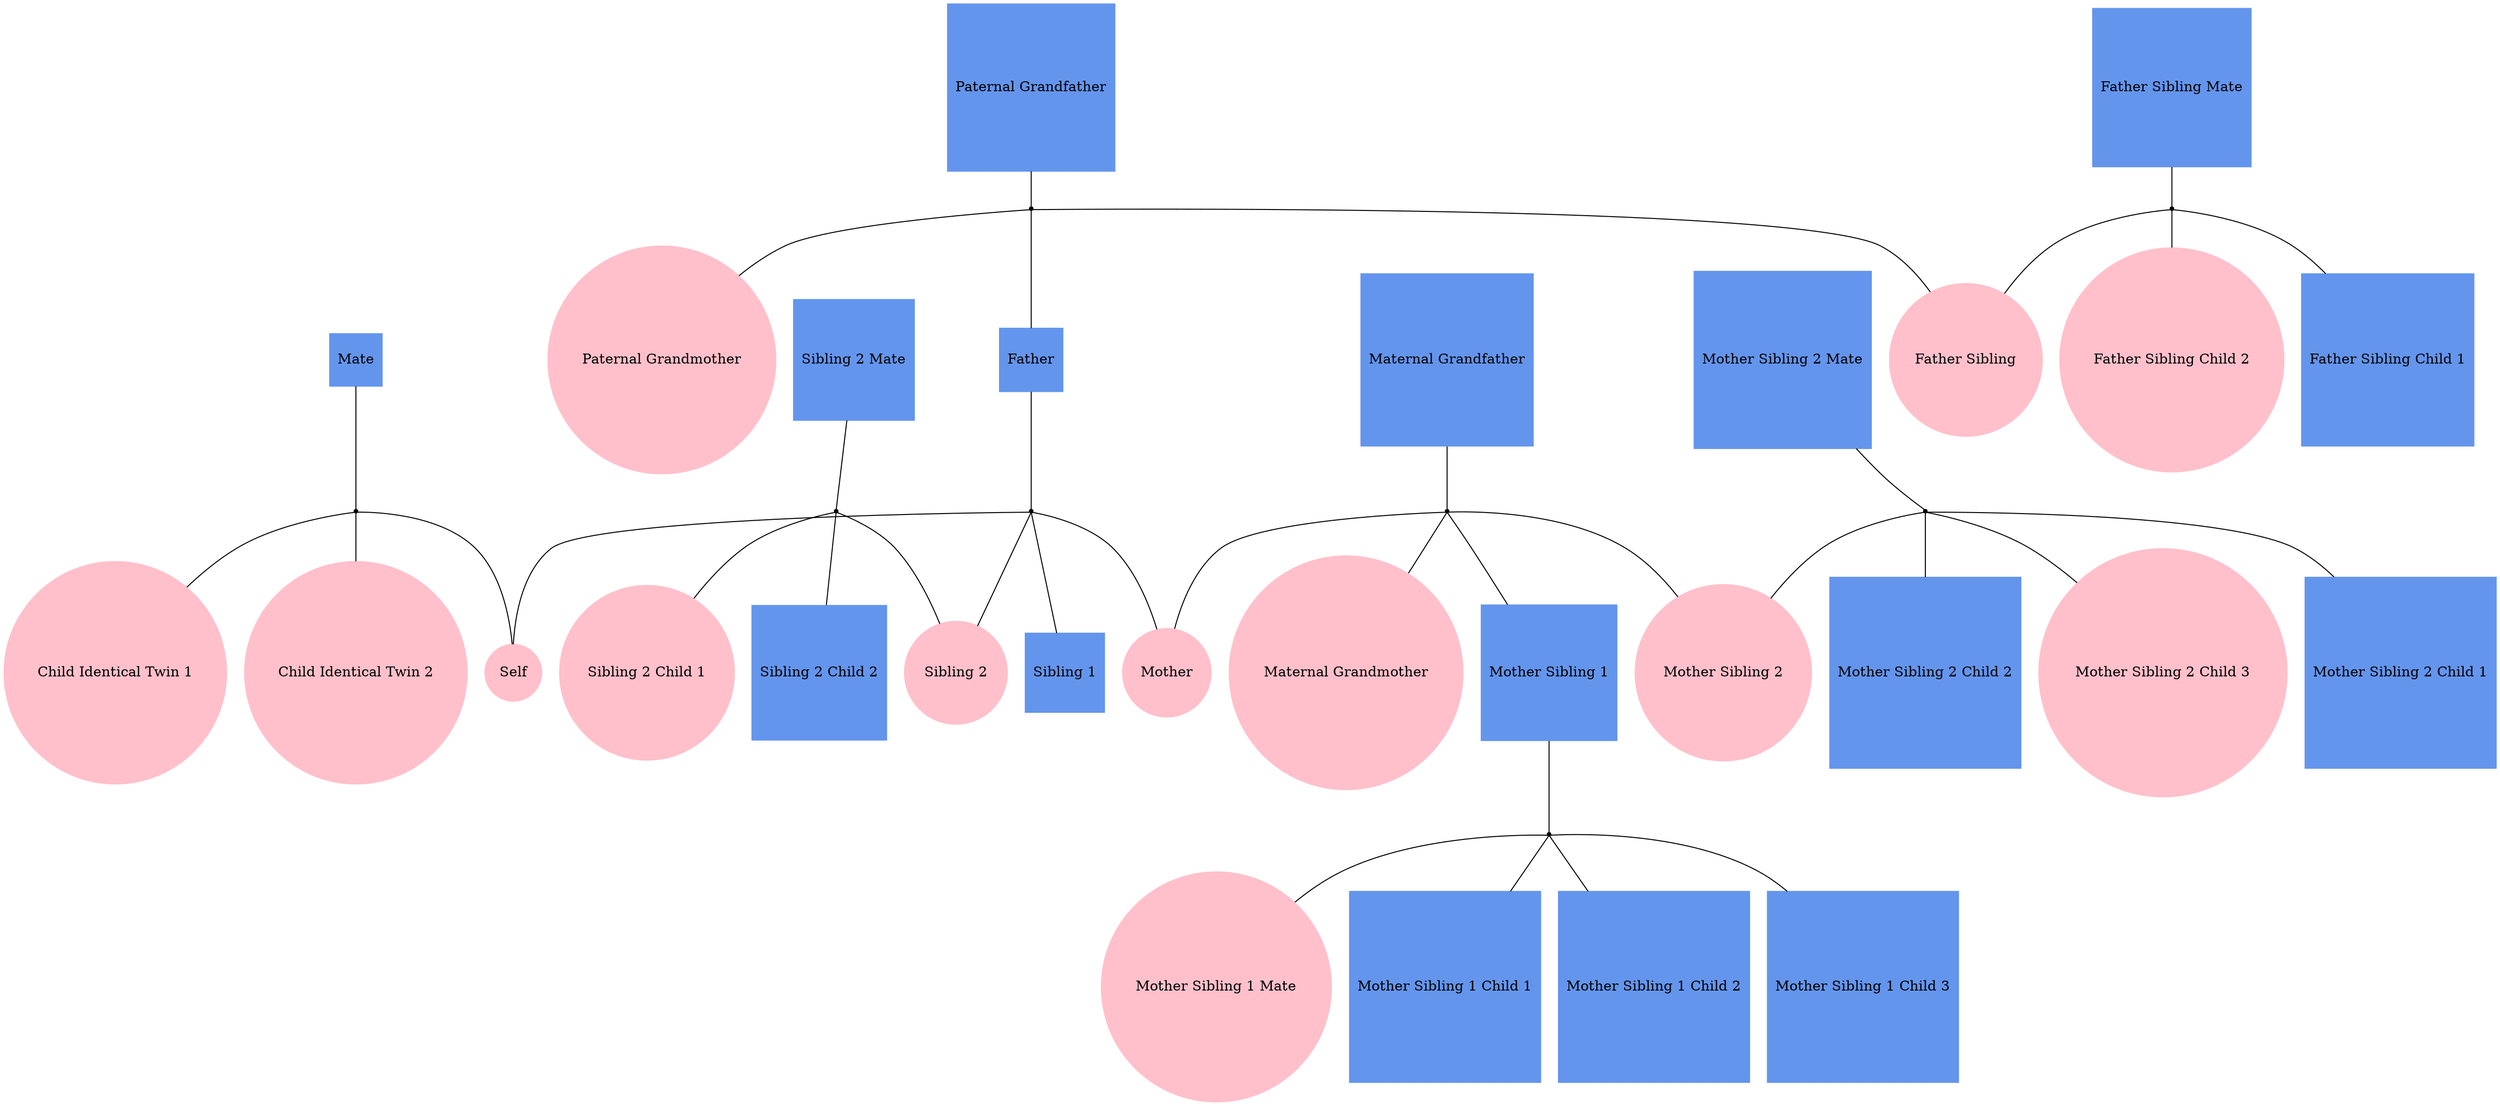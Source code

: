 
graph f14 {
"Self" [shape=oval, style=filled, regular=1, color="pink"];
"Mate" [shape=box, style=filled, regular=1, color="cornflowerblue"];
"Child Identical Twin 1" [shape=oval, style=filled, regular=1, color="pink"];
"Child Identical Twin 2" [shape=oval, style=filled, regular=1, color="pink"];
"Sibling 1" [shape=box, style=filled, regular=1, color="cornflowerblue"];
"Sibling 2" [shape=oval, style=filled, regular=1, color="pink"];
"Sibling 2 Mate" [shape=box, style=filled, regular=1, color="cornflowerblue"];
"Sibling 2 Child 1" [shape=oval, style=filled, regular=1, color="pink"];
"Sibling 2 Child 2" [shape=box, style=filled, regular=1, color="cornflowerblue"];
"Father" [shape=box, style=filled, regular=1, color="cornflowerblue"];
"Father Sibling" [shape=oval, style=filled, regular=1, color="pink"];
"Father Sibling Mate" [shape=box, style=filled, regular=1, color="cornflowerblue"];
"Father Sibling Child 1" [shape=box, style=filled, regular=1, color="cornflowerblue"];
"Father Sibling Child 2" [shape=oval, style=filled, regular=1, color="pink"];
"Paternal Grandmother" [shape=oval, style=filled, regular=1, color="pink"];
"Paternal Grandfather" [shape=box, style=filled, regular=1, color="cornflowerblue"];
"Mother" [shape=oval, style=filled, regular=1, color="pink"];
"Mother Sibling 1" [shape=box, style=filled, regular=1, color="cornflowerblue"];
"Mother Sibling 1 Mate" [shape=oval, style=filled, regular=1, color="pink"];
"Mother Sibling 1 Child 1" [shape=box, style=filled, regular=1, color="cornflowerblue"];
"Mother Sibling 1 Child 2" [shape=box, style=filled, regular=1, color="cornflowerblue"];
"Mother Sibling 1 Child 3" [shape=box, style=filled, regular=1, color="cornflowerblue"];
"Mother Sibling 2" [shape=oval, style=filled, regular=1, color="pink"];
"Mother Sibling 2 Mate" [shape=box, style=filled, regular=1, color="cornflowerblue"];
"Mother Sibling 2 Child 1" [shape=box, style=filled, regular=1, color="cornflowerblue"];
"Mother Sibling 2 Child 2" [shape=box, style=filled, regular=1, color="cornflowerblue"];
"Mother Sibling 2 Child 3" [shape=oval, style=filled, regular=1, color="pink"];
"Maternal Grandmother" [shape=oval, style=filled, regular=1, color="pink"];
"Maternal Grandfather" [shape=box, style=filled, regular=1, color="cornflowerblue"];

"mate+self" [shape=point];
"sibling2mate+sibling2" [shape=point];
"father+mother" [shape=point];
"fathersiblingmate+fathersibling" [shape=point];
"paternalgrandfather+paternalgrandmother" [shape=point];
"mothersibling1+mothersibling1mate" [shape=point];
"mothersibling2mate+mothersibling2" [shape=point];
"maternalgrandfather+maternalgrandmother" [shape=point];

"Mate" -- "mate+self" -- "Self";
"Sibling 2 Mate" -- "sibling2mate+sibling2" -- "Sibling 2";
"Father" -- "father+mother" -- "Mother";
"Father Sibling Mate" -- "fathersiblingmate+fathersibling" -- "Father Sibling";
"Paternal Grandfather" -- "paternalgrandfather+paternalgrandmother" -- "Paternal Grandmother";
"Mother Sibling 1" -- "mothersibling1+mothersibling1mate" -- "Mother Sibling 1 Mate";
"Mother Sibling 2 Mate" -- "mothersibling2mate+mothersibling2" -- "Mother Sibling 2";
"Maternal Grandfather" -- "maternalgrandfather+maternalgrandmother" -- "Maternal Grandmother";

"father+mother" -- "Self";
"mate+self" -- "Child Identical Twin 1";
"mate+self" -- "Child Identical Twin 2";
"father+mother" -- "Sibling 1";
"father+mother" -- "Sibling 2";
"sibling2mate+sibling2" -- "Sibling 2 Child 1";
"sibling2mate+sibling2" -- "Sibling 2 Child 2";
"paternalgrandfather+paternalgrandmother" -- "Father";
"paternalgrandfather+paternalgrandmother" -- "Father Sibling";
"fathersiblingmate+fathersibling" -- "Father Sibling Child 1";
"fathersiblingmate+fathersibling" -- "Father Sibling Child 2";
"maternalgrandfather+maternalgrandmother" -- "Mother";
"maternalgrandfather+maternalgrandmother" -- "Mother Sibling 1";
"mothersibling1+mothersibling1mate" -- "Mother Sibling 1 Child 1";
"mothersibling1+mothersibling1mate" -- "Mother Sibling 1 Child 2";
"mothersibling1+mothersibling1mate" -- "Mother Sibling 1 Child 3";
"maternalgrandfather+maternalgrandmother" -- "Mother Sibling 2";
"mothersibling2mate+mothersibling2" -- "Mother Sibling 2 Child 1";
"mothersibling2mate+mothersibling2" -- "Mother Sibling 2 Child 2";
"mothersibling2mate+mothersibling2" -- "Mother Sibling 2 Child 3";
}
    
